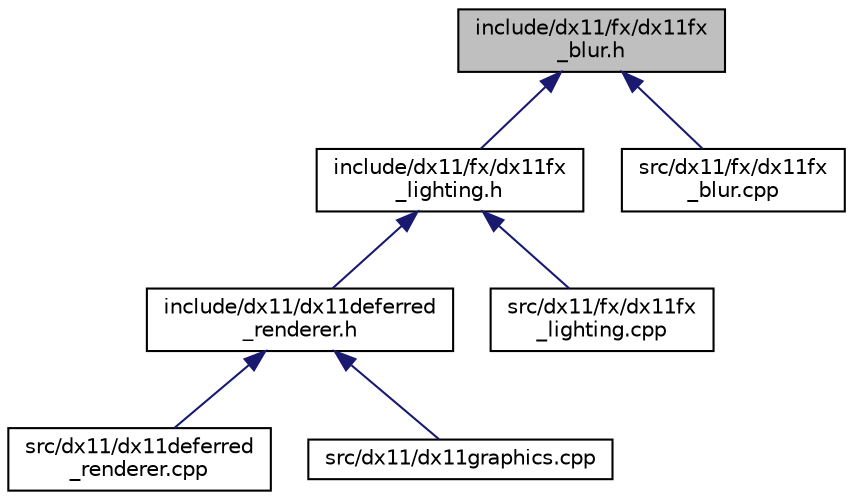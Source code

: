 digraph "include/dx11/fx/dx11fx_blur.h"
{
  edge [fontname="Helvetica",fontsize="10",labelfontname="Helvetica",labelfontsize="10"];
  node [fontname="Helvetica",fontsize="10",shape=record];
  Node1 [label="include/dx11/fx/dx11fx\l_blur.h",height=0.2,width=0.4,color="black", fillcolor="grey75", style="filled", fontcolor="black"];
  Node1 -> Node2 [dir="back",color="midnightblue",fontsize="10",style="solid",fontname="Helvetica"];
  Node2 [label="include/dx11/fx/dx11fx\l_lighting.h",height=0.2,width=0.4,color="black", fillcolor="white", style="filled",URL="$dx11fx__lighting_8h.html",tooltip="This file contains post process effects that affects lighting such as bloom, glow and color grading..."];
  Node2 -> Node3 [dir="back",color="midnightblue",fontsize="10",style="solid",fontname="Helvetica"];
  Node3 [label="include/dx11/dx11deferred\l_renderer.h",height=0.2,width=0.4,color="black", fillcolor="white", style="filled",URL="$dx11deferred__renderer_8h.html",tooltip="Deferred rendering classes for DirectX11. "];
  Node3 -> Node4 [dir="back",color="midnightblue",fontsize="10",style="solid",fontname="Helvetica"];
  Node4 [label="src/dx11/dx11deferred\l_renderer.cpp",height=0.2,width=0.4,color="black", fillcolor="white", style="filled",URL="$dx11deferred__renderer_8cpp.html"];
  Node3 -> Node5 [dir="back",color="midnightblue",fontsize="10",style="solid",fontname="Helvetica"];
  Node5 [label="src/dx11/dx11graphics.cpp",height=0.2,width=0.4,color="black", fillcolor="white", style="filled",URL="$dx11graphics_8cpp.html"];
  Node2 -> Node6 [dir="back",color="midnightblue",fontsize="10",style="solid",fontname="Helvetica"];
  Node6 [label="src/dx11/fx/dx11fx\l_lighting.cpp",height=0.2,width=0.4,color="black", fillcolor="white", style="filled",URL="$dx11fx__lighting_8cpp.html"];
  Node1 -> Node7 [dir="back",color="midnightblue",fontsize="10",style="solid",fontname="Helvetica"];
  Node7 [label="src/dx11/fx/dx11fx\l_blur.cpp",height=0.2,width=0.4,color="black", fillcolor="white", style="filled",URL="$dx11fx__blur_8cpp.html"];
}
